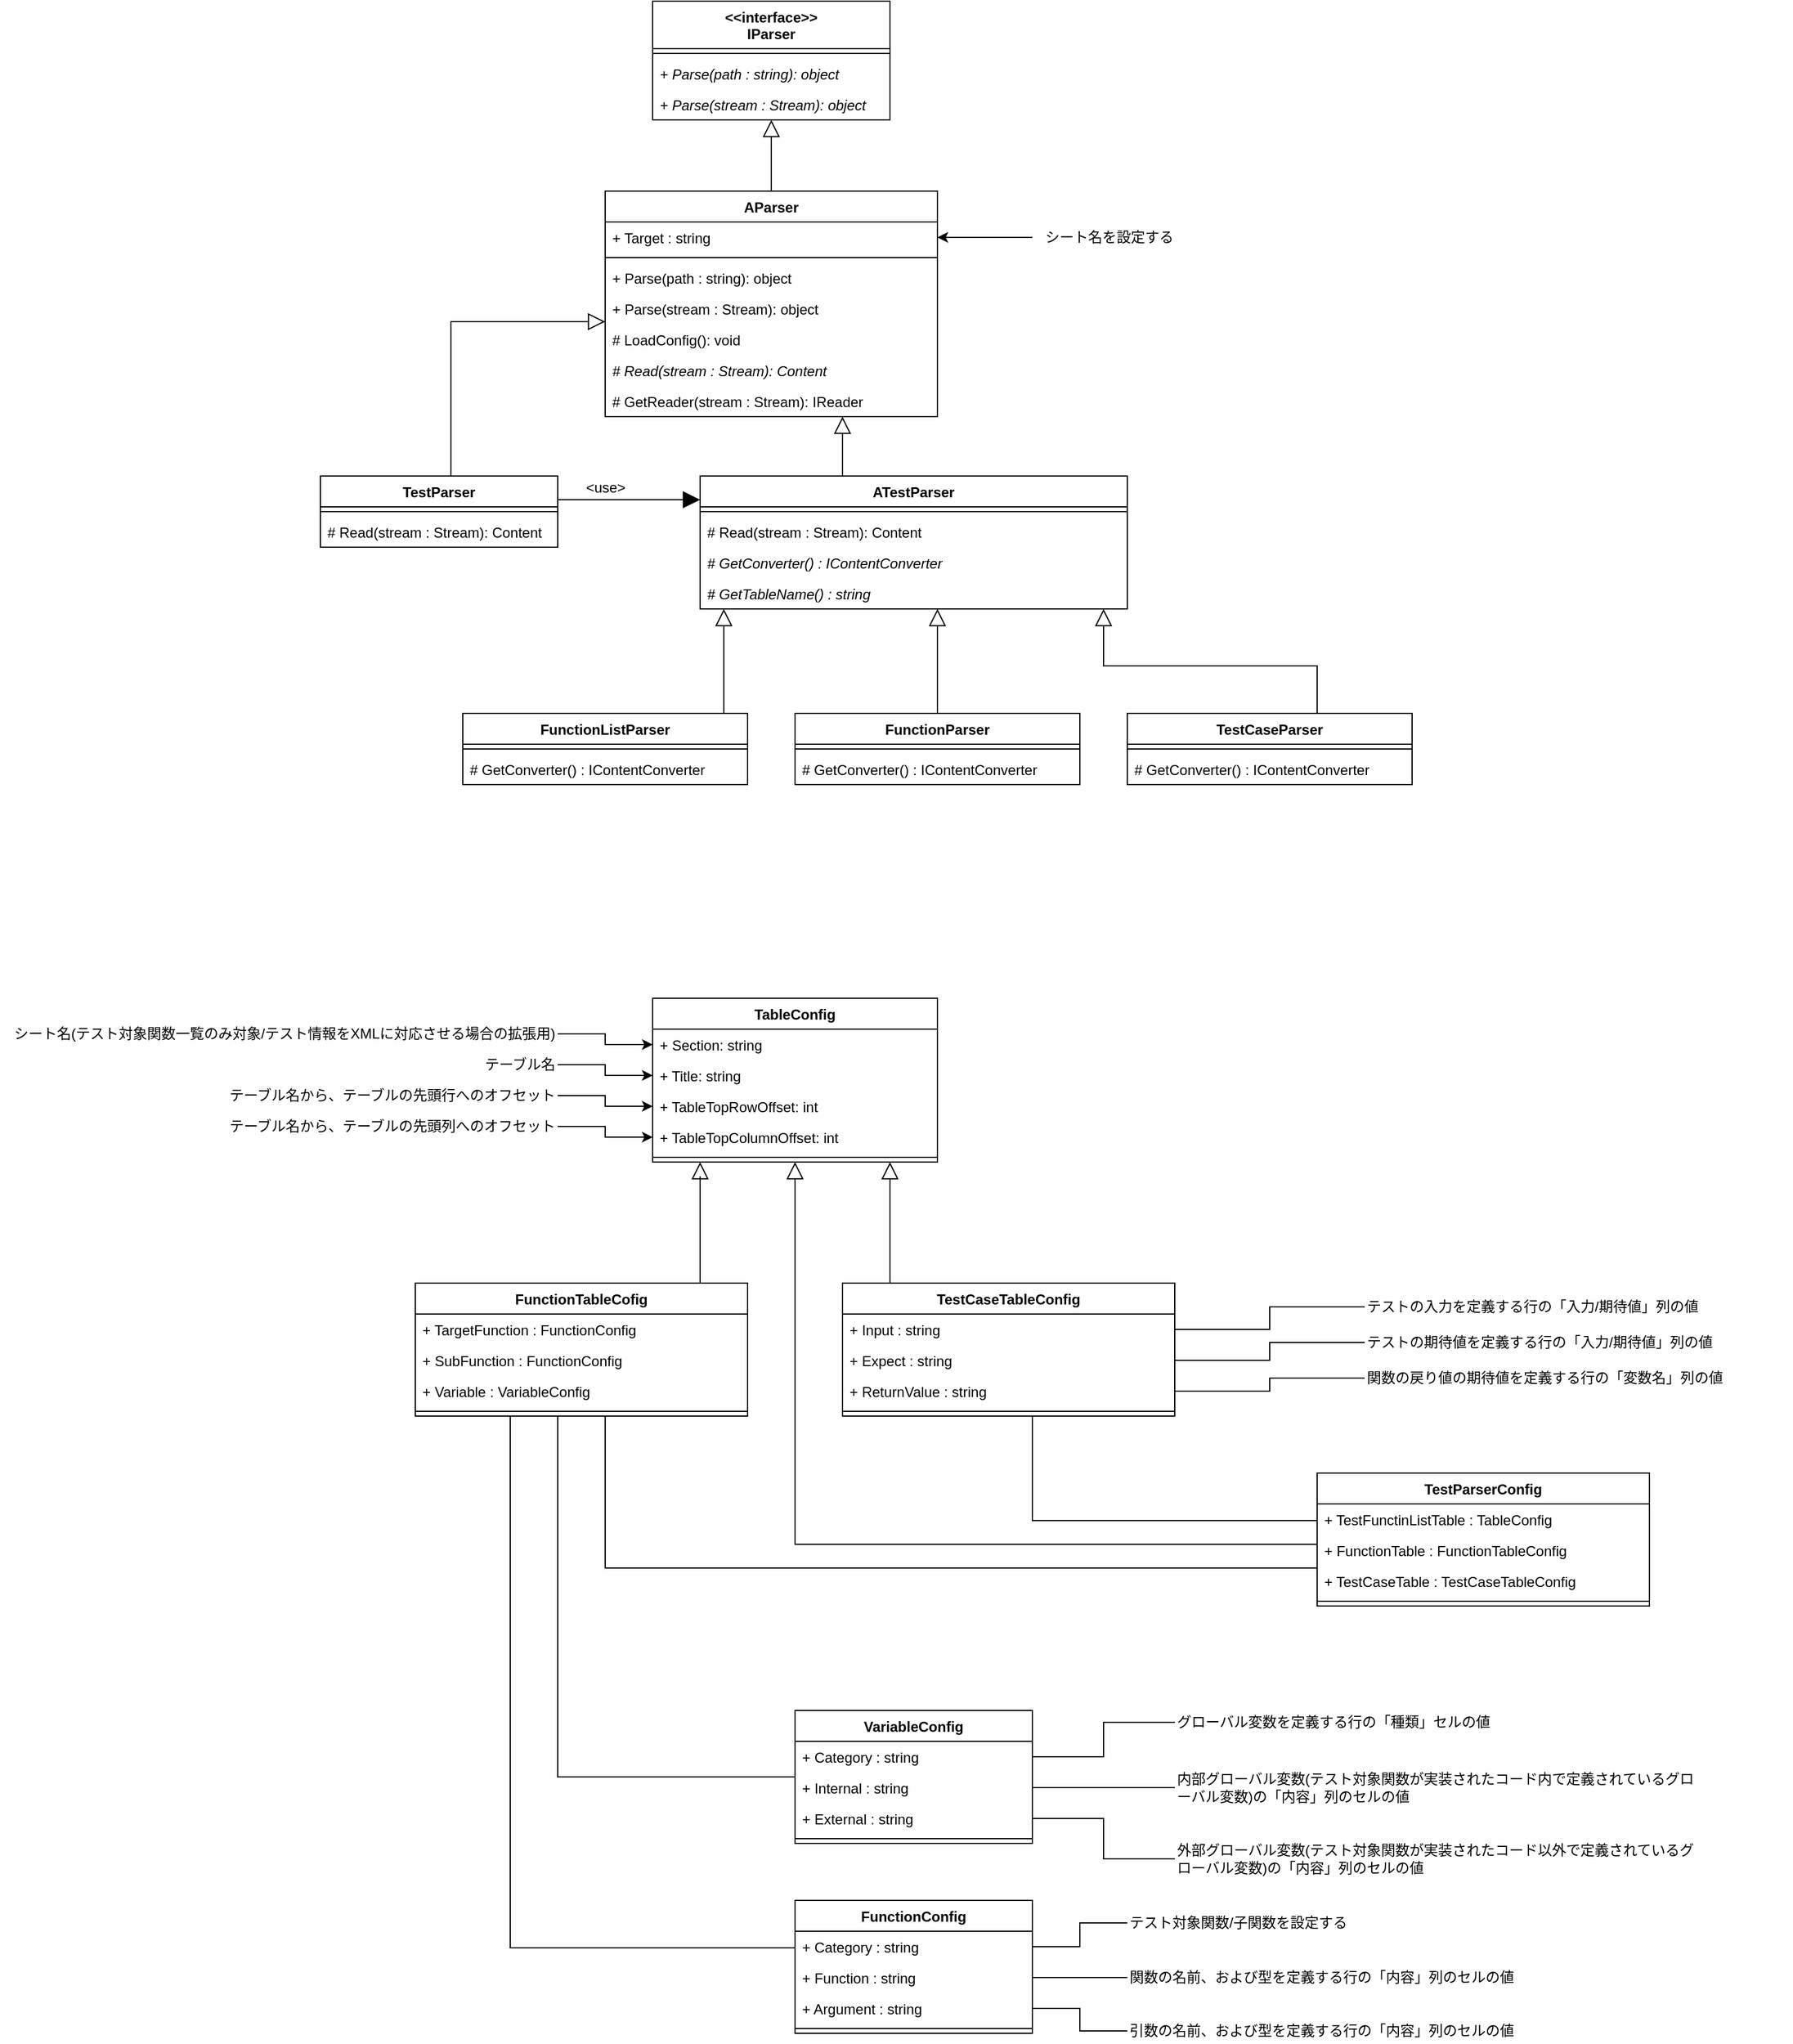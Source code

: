 <mxfile version="12.4.2" type="device" pages="1"><diagram id="spTHavCMqYScO8YYQ04V" name="クラス図"><mxGraphModel dx="1086" dy="816" grid="1" gridSize="10" guides="1" tooltips="1" connect="1" arrows="1" fold="1" page="1" pageScale="1" pageWidth="827" pageHeight="1169" math="0" shadow="0"><root><mxCell id="0"/><mxCell id="1" parent="0"/><mxCell id="JK7-6_gLoNst5rcJjEf--2" value="&lt;&lt;interface&gt;&gt;&#10;IParser" style="swimlane;fontStyle=1;align=center;verticalAlign=top;childLayout=stackLayout;horizontal=1;startSize=40;horizontalStack=0;resizeParent=1;resizeParentMax=0;resizeLast=0;collapsible=1;marginBottom=0;" parent="1" vertex="1"><mxGeometry x="600" y="40" width="200" height="100" as="geometry"/></mxCell><mxCell id="JK7-6_gLoNst5rcJjEf--4" value="" style="line;strokeWidth=1;fillColor=none;align=left;verticalAlign=middle;spacingTop=-1;spacingLeft=3;spacingRight=3;rotatable=0;labelPosition=right;points=[];portConstraint=eastwest;" parent="JK7-6_gLoNst5rcJjEf--2" vertex="1"><mxGeometry y="40" width="200" height="8" as="geometry"/></mxCell><mxCell id="JK7-6_gLoNst5rcJjEf--5" value="+ Parse(path : string): object" style="text;strokeColor=none;fillColor=none;align=left;verticalAlign=top;spacingLeft=4;spacingRight=4;overflow=hidden;rotatable=0;points=[[0,0.5],[1,0.5]];portConstraint=eastwest;fontStyle=2" parent="JK7-6_gLoNst5rcJjEf--2" vertex="1"><mxGeometry y="48" width="200" height="26" as="geometry"/></mxCell><mxCell id="JK7-6_gLoNst5rcJjEf--7" value="+ Parse(stream : Stream): object" style="text;strokeColor=none;fillColor=none;align=left;verticalAlign=top;spacingLeft=4;spacingRight=4;overflow=hidden;rotatable=0;points=[[0,0.5],[1,0.5]];portConstraint=eastwest;fontStyle=2" parent="JK7-6_gLoNst5rcJjEf--2" vertex="1"><mxGeometry y="74" width="200" height="26" as="geometry"/></mxCell><mxCell id="JK7-6_gLoNst5rcJjEf--14" style="edgeStyle=orthogonalEdgeStyle;rounded=0;orthogonalLoop=1;jettySize=auto;html=1;endArrow=block;endFill=0;endSize=12;" parent="1" source="JK7-6_gLoNst5rcJjEf--8" target="G8V6XfRNTD5osLFjZDL1-2" edge="1"><mxGeometry relative="1" as="geometry"><Array as="points"><mxPoint x="430" y="310"/></Array></mxGeometry></mxCell><mxCell id="JK7-6_gLoNst5rcJjEf--54" style="edgeStyle=orthogonalEdgeStyle;rounded=0;orthogonalLoop=1;jettySize=auto;html=1;endArrow=block;endFill=1;endSize=12;" parent="1" source="JK7-6_gLoNst5rcJjEf--8" target="JK7-6_gLoNst5rcJjEf--15" edge="1"><mxGeometry relative="1" as="geometry"><Array as="points"><mxPoint x="630" y="460"/><mxPoint x="630" y="460"/></Array></mxGeometry></mxCell><mxCell id="JK7-6_gLoNst5rcJjEf--72" value="&amp;lt;use&amp;gt;" style="text;html=1;align=center;verticalAlign=middle;resizable=0;points=[];;labelBackgroundColor=#ffffff;" parent="JK7-6_gLoNst5rcJjEf--54" vertex="1" connectable="0"><mxGeometry x="-0.267" y="-2" relative="1" as="geometry"><mxPoint x="-4" y="-12" as="offset"/></mxGeometry></mxCell><mxCell id="JK7-6_gLoNst5rcJjEf--8" value="TestParser" style="swimlane;fontStyle=1;align=center;verticalAlign=top;childLayout=stackLayout;horizontal=1;startSize=26;horizontalStack=0;resizeParent=1;resizeParentMax=0;resizeLast=0;collapsible=1;marginBottom=0;" parent="1" vertex="1"><mxGeometry x="320" y="440" width="200" height="60" as="geometry"/></mxCell><mxCell id="JK7-6_gLoNst5rcJjEf--10" value="" style="line;strokeWidth=1;fillColor=none;align=left;verticalAlign=middle;spacingTop=-1;spacingLeft=3;spacingRight=3;rotatable=0;labelPosition=right;points=[];portConstraint=eastwest;" parent="JK7-6_gLoNst5rcJjEf--8" vertex="1"><mxGeometry y="26" width="200" height="8" as="geometry"/></mxCell><mxCell id="G8V6XfRNTD5osLFjZDL1-13" value="# Read(stream : Stream): Content" style="text;strokeColor=none;fillColor=none;align=left;verticalAlign=top;spacingLeft=4;spacingRight=4;overflow=hidden;rotatable=0;points=[[0,0.5],[1,0.5]];portConstraint=eastwest;fontStyle=0" parent="JK7-6_gLoNst5rcJjEf--8" vertex="1"><mxGeometry y="34" width="200" height="26" as="geometry"/></mxCell><mxCell id="JK7-6_gLoNst5rcJjEf--35" style="edgeStyle=orthogonalEdgeStyle;rounded=0;orthogonalLoop=1;jettySize=auto;html=1;endArrow=block;endFill=0;endSize=12;" parent="1" source="JK7-6_gLoNst5rcJjEf--15" target="G8V6XfRNTD5osLFjZDL1-2" edge="1"><mxGeometry relative="1" as="geometry"><Array as="points"><mxPoint x="760" y="410"/><mxPoint x="760" y="410"/></Array></mxGeometry></mxCell><mxCell id="JK7-6_gLoNst5rcJjEf--15" value="ATestParser" style="swimlane;fontStyle=1;align=center;verticalAlign=top;childLayout=stackLayout;horizontal=1;startSize=26;horizontalStack=0;resizeParent=1;resizeParentMax=0;resizeLast=0;collapsible=1;marginBottom=0;" parent="1" vertex="1"><mxGeometry x="640" y="440" width="360" height="112" as="geometry"/></mxCell><mxCell id="JK7-6_gLoNst5rcJjEf--17" value="" style="line;strokeWidth=1;fillColor=none;align=left;verticalAlign=middle;spacingTop=-1;spacingLeft=3;spacingRight=3;rotatable=0;labelPosition=right;points=[];portConstraint=eastwest;" parent="JK7-6_gLoNst5rcJjEf--15" vertex="1"><mxGeometry y="26" width="360" height="8" as="geometry"/></mxCell><mxCell id="G8V6XfRNTD5osLFjZDL1-14" value="# Read(stream : Stream): Content" style="text;strokeColor=none;fillColor=none;align=left;verticalAlign=top;spacingLeft=4;spacingRight=4;overflow=hidden;rotatable=0;points=[[0,0.5],[1,0.5]];portConstraint=eastwest;fontStyle=0" parent="JK7-6_gLoNst5rcJjEf--15" vertex="1"><mxGeometry y="34" width="360" height="26" as="geometry"/></mxCell><mxCell id="JK7-6_gLoNst5rcJjEf--24" value="# GetConverter() : IContentConverter" style="text;strokeColor=none;fillColor=none;align=left;verticalAlign=top;spacingLeft=4;spacingRight=4;overflow=hidden;rotatable=0;points=[[0,0.5],[1,0.5]];portConstraint=eastwest;fontStyle=2" parent="JK7-6_gLoNst5rcJjEf--15" vertex="1"><mxGeometry y="60" width="360" height="26" as="geometry"/></mxCell><mxCell id="GQNE3I5-sgwku4yrXlAy-1" value="# GetTableName() : string" style="text;strokeColor=none;fillColor=none;align=left;verticalAlign=top;spacingLeft=4;spacingRight=4;overflow=hidden;rotatable=0;points=[[0,0.5],[1,0.5]];portConstraint=eastwest;fontStyle=2" parent="JK7-6_gLoNst5rcJjEf--15" vertex="1"><mxGeometry y="86" width="360" height="26" as="geometry"/></mxCell><mxCell id="JK7-6_gLoNst5rcJjEf--41" style="edgeStyle=orthogonalEdgeStyle;rounded=0;orthogonalLoop=1;jettySize=auto;html=1;endArrow=block;endFill=0;endSize=12;" parent="1" source="JK7-6_gLoNst5rcJjEf--36" target="JK7-6_gLoNst5rcJjEf--15" edge="1"><mxGeometry relative="1" as="geometry"><Array as="points"><mxPoint x="660" y="630"/><mxPoint x="660" y="630"/></Array></mxGeometry></mxCell><mxCell id="JK7-6_gLoNst5rcJjEf--36" value="FunctionListParser" style="swimlane;fontStyle=1;align=center;verticalAlign=top;childLayout=stackLayout;horizontal=1;startSize=26;horizontalStack=0;resizeParent=1;resizeParentMax=0;resizeLast=0;collapsible=1;marginBottom=0;" parent="1" vertex="1"><mxGeometry x="440" y="640" width="240" height="60" as="geometry"/></mxCell><mxCell id="JK7-6_gLoNst5rcJjEf--38" value="" style="line;strokeWidth=1;fillColor=none;align=left;verticalAlign=middle;spacingTop=-1;spacingLeft=3;spacingRight=3;rotatable=0;labelPosition=right;points=[];portConstraint=eastwest;" parent="JK7-6_gLoNst5rcJjEf--36" vertex="1"><mxGeometry y="26" width="240" height="8" as="geometry"/></mxCell><mxCell id="JK7-6_gLoNst5rcJjEf--55" value="# GetConverter() : IContentConverter" style="text;strokeColor=none;fillColor=none;align=left;verticalAlign=top;spacingLeft=4;spacingRight=4;overflow=hidden;rotatable=0;points=[[0,0.5],[1,0.5]];portConstraint=eastwest;fontStyle=0" parent="JK7-6_gLoNst5rcJjEf--36" vertex="1"><mxGeometry y="34" width="240" height="26" as="geometry"/></mxCell><mxCell id="JK7-6_gLoNst5rcJjEf--48" style="edgeStyle=orthogonalEdgeStyle;rounded=0;orthogonalLoop=1;jettySize=auto;html=1;endArrow=block;endFill=0;endSize=12;" parent="1" source="JK7-6_gLoNst5rcJjEf--44" target="JK7-6_gLoNst5rcJjEf--15" edge="1"><mxGeometry relative="1" as="geometry"><Array as="points"><mxPoint x="840" y="700"/><mxPoint x="840" y="700"/></Array></mxGeometry></mxCell><mxCell id="JK7-6_gLoNst5rcJjEf--44" value="FunctionParser" style="swimlane;fontStyle=1;align=center;verticalAlign=top;childLayout=stackLayout;horizontal=1;startSize=26;horizontalStack=0;resizeParent=1;resizeParentMax=0;resizeLast=0;collapsible=1;marginBottom=0;" parent="1" vertex="1"><mxGeometry x="720" y="640" width="240" height="60" as="geometry"/></mxCell><mxCell id="JK7-6_gLoNst5rcJjEf--46" value="" style="line;strokeWidth=1;fillColor=none;align=left;verticalAlign=middle;spacingTop=-1;spacingLeft=3;spacingRight=3;rotatable=0;labelPosition=right;points=[];portConstraint=eastwest;" parent="JK7-6_gLoNst5rcJjEf--44" vertex="1"><mxGeometry y="26" width="240" height="8" as="geometry"/></mxCell><mxCell id="JK7-6_gLoNst5rcJjEf--56" value="# GetConverter() : IContentConverter" style="text;strokeColor=none;fillColor=none;align=left;verticalAlign=top;spacingLeft=4;spacingRight=4;overflow=hidden;rotatable=0;points=[[0,0.5],[1,0.5]];portConstraint=eastwest;fontStyle=0" parent="JK7-6_gLoNst5rcJjEf--44" vertex="1"><mxGeometry y="34" width="240" height="26" as="geometry"/></mxCell><mxCell id="JK7-6_gLoNst5rcJjEf--53" style="edgeStyle=orthogonalEdgeStyle;rounded=0;orthogonalLoop=1;jettySize=auto;html=1;endArrow=block;endFill=0;endSize=12;" parent="1" source="JK7-6_gLoNst5rcJjEf--49" target="JK7-6_gLoNst5rcJjEf--15" edge="1"><mxGeometry relative="1" as="geometry"><Array as="points"><mxPoint x="1160" y="600"/><mxPoint x="980" y="600"/></Array></mxGeometry></mxCell><mxCell id="JK7-6_gLoNst5rcJjEf--49" value="TestCaseParser" style="swimlane;fontStyle=1;align=center;verticalAlign=top;childLayout=stackLayout;horizontal=1;startSize=26;horizontalStack=0;resizeParent=1;resizeParentMax=0;resizeLast=0;collapsible=1;marginBottom=0;" parent="1" vertex="1"><mxGeometry x="1000" y="640" width="240" height="60" as="geometry"/></mxCell><mxCell id="JK7-6_gLoNst5rcJjEf--51" value="" style="line;strokeWidth=1;fillColor=none;align=left;verticalAlign=middle;spacingTop=-1;spacingLeft=3;spacingRight=3;rotatable=0;labelPosition=right;points=[];portConstraint=eastwest;" parent="JK7-6_gLoNst5rcJjEf--49" vertex="1"><mxGeometry y="26" width="240" height="8" as="geometry"/></mxCell><mxCell id="JK7-6_gLoNst5rcJjEf--57" value="# GetConverter() : IContentConverter" style="text;strokeColor=none;fillColor=none;align=left;verticalAlign=top;spacingLeft=4;spacingRight=4;overflow=hidden;rotatable=0;points=[[0,0.5],[1,0.5]];portConstraint=eastwest;fontStyle=0" parent="JK7-6_gLoNst5rcJjEf--49" vertex="1"><mxGeometry y="34" width="240" height="26" as="geometry"/></mxCell><mxCell id="JK7-6_gLoNst5rcJjEf--74" style="edgeStyle=orthogonalEdgeStyle;rounded=0;orthogonalLoop=1;jettySize=auto;html=1;endArrow=none;endFill=0;endSize=12;" parent="1" source="JK7-6_gLoNst5rcJjEf--59" target="PI6QMXlddFn2ghbUvLN_-33" edge="1"><mxGeometry relative="1" as="geometry"><Array as="points"><mxPoint x="560" y="1360"/></Array></mxGeometry></mxCell><mxCell id="PI6QMXlddFn2ghbUvLN_-66" style="edgeStyle=orthogonalEdgeStyle;rounded=0;orthogonalLoop=1;jettySize=auto;html=1;endArrow=none;endFill=0;endSize=12;" parent="1" source="JK7-6_gLoNst5rcJjEf--59" target="PI6QMXlddFn2ghbUvLN_-41" edge="1"><mxGeometry relative="1" as="geometry"><Array as="points"><mxPoint x="920" y="1320"/></Array></mxGeometry></mxCell><mxCell id="JK7-6_gLoNst5rcJjEf--59" value="TestParserConfig" style="swimlane;fontStyle=1;align=center;verticalAlign=top;childLayout=stackLayout;horizontal=1;startSize=26;horizontalStack=0;resizeParent=1;resizeParentMax=0;resizeLast=0;collapsible=1;marginBottom=0;" parent="1" vertex="1"><mxGeometry x="1160" y="1280" width="280" height="112" as="geometry"/></mxCell><mxCell id="JK7-6_gLoNst5rcJjEf--60" value="+ TestFunctinListTable : TableConfig" style="text;strokeColor=none;fillColor=none;align=left;verticalAlign=top;spacingLeft=4;spacingRight=4;overflow=hidden;rotatable=0;points=[[0,0.5],[1,0.5]];portConstraint=eastwest;" parent="JK7-6_gLoNst5rcJjEf--59" vertex="1"><mxGeometry y="26" width="280" height="26" as="geometry"/></mxCell><mxCell id="JK7-6_gLoNst5rcJjEf--69" value="+ FunctionTable : FunctionTableConfig" style="text;strokeColor=none;fillColor=none;align=left;verticalAlign=top;spacingLeft=4;spacingRight=4;overflow=hidden;rotatable=0;points=[[0,0.5],[1,0.5]];portConstraint=eastwest;" parent="JK7-6_gLoNst5rcJjEf--59" vertex="1"><mxGeometry y="52" width="280" height="26" as="geometry"/></mxCell><mxCell id="JK7-6_gLoNst5rcJjEf--70" value="+ TestCaseTable : TestCaseTableConfig" style="text;strokeColor=none;fillColor=none;align=left;verticalAlign=top;spacingLeft=4;spacingRight=4;overflow=hidden;rotatable=0;points=[[0,0.5],[1,0.5]];portConstraint=eastwest;" parent="JK7-6_gLoNst5rcJjEf--59" vertex="1"><mxGeometry y="78" width="280" height="26" as="geometry"/></mxCell><mxCell id="JK7-6_gLoNst5rcJjEf--61" value="" style="line;strokeWidth=1;fillColor=none;align=left;verticalAlign=middle;spacingTop=-1;spacingLeft=3;spacingRight=3;rotatable=0;labelPosition=right;points=[];portConstraint=eastwest;" parent="JK7-6_gLoNst5rcJjEf--59" vertex="1"><mxGeometry y="104" width="280" height="8" as="geometry"/></mxCell><mxCell id="JK7-6_gLoNst5rcJjEf--63" value="TableConfig" style="swimlane;fontStyle=1;align=center;verticalAlign=top;childLayout=stackLayout;horizontal=1;startSize=26;horizontalStack=0;resizeParent=1;resizeParentMax=0;resizeLast=0;collapsible=1;marginBottom=0;" parent="1" vertex="1"><mxGeometry x="600" y="880" width="240" height="138" as="geometry"/></mxCell><mxCell id="JK7-6_gLoNst5rcJjEf--64" value="+ Section: string" style="text;strokeColor=none;fillColor=none;align=left;verticalAlign=top;spacingLeft=4;spacingRight=4;overflow=hidden;rotatable=0;points=[[0,0.5],[1,0.5]];portConstraint=eastwest;" parent="JK7-6_gLoNst5rcJjEf--63" vertex="1"><mxGeometry y="26" width="240" height="26" as="geometry"/></mxCell><mxCell id="JK7-6_gLoNst5rcJjEf--68" value="+ Title: string" style="text;strokeColor=none;fillColor=none;align=left;verticalAlign=top;spacingLeft=4;spacingRight=4;overflow=hidden;rotatable=0;points=[[0,0.5],[1,0.5]];portConstraint=eastwest;" parent="JK7-6_gLoNst5rcJjEf--63" vertex="1"><mxGeometry y="52" width="240" height="26" as="geometry"/></mxCell><mxCell id="JK7-6_gLoNst5rcJjEf--66" value="+ TableTopRowOffset: int" style="text;strokeColor=none;fillColor=none;align=left;verticalAlign=top;spacingLeft=4;spacingRight=4;overflow=hidden;rotatable=0;points=[[0,0.5],[1,0.5]];portConstraint=eastwest;" parent="JK7-6_gLoNst5rcJjEf--63" vertex="1"><mxGeometry y="78" width="240" height="26" as="geometry"/></mxCell><mxCell id="JK7-6_gLoNst5rcJjEf--67" value="+ TableTopColumnOffset: int" style="text;strokeColor=none;fillColor=none;align=left;verticalAlign=top;spacingLeft=4;spacingRight=4;overflow=hidden;rotatable=0;points=[[0,0.5],[1,0.5]];portConstraint=eastwest;" parent="JK7-6_gLoNst5rcJjEf--63" vertex="1"><mxGeometry y="104" width="240" height="26" as="geometry"/></mxCell><mxCell id="JK7-6_gLoNst5rcJjEf--65" value="" style="line;strokeWidth=1;fillColor=none;align=left;verticalAlign=middle;spacingTop=-1;spacingLeft=3;spacingRight=3;rotatable=0;labelPosition=right;points=[];portConstraint=eastwest;" parent="JK7-6_gLoNst5rcJjEf--63" vertex="1"><mxGeometry y="130" width="240" height="8" as="geometry"/></mxCell><mxCell id="G8V6XfRNTD5osLFjZDL1-12" style="edgeStyle=orthogonalEdgeStyle;rounded=0;orthogonalLoop=1;jettySize=auto;html=1;endSize=12;endArrow=block;endFill=0;" parent="1" source="G8V6XfRNTD5osLFjZDL1-2" target="JK7-6_gLoNst5rcJjEf--2" edge="1"><mxGeometry relative="1" as="geometry"><Array as="points"><mxPoint x="700" y="220"/><mxPoint x="700" y="220"/></Array></mxGeometry></mxCell><mxCell id="G8V6XfRNTD5osLFjZDL1-2" value="AParser" style="swimlane;fontStyle=1;align=center;verticalAlign=top;childLayout=stackLayout;horizontal=1;startSize=26;horizontalStack=0;resizeParent=1;resizeParentMax=0;resizeLast=0;collapsible=1;marginBottom=0;" parent="1" vertex="1"><mxGeometry x="560" y="200" width="280" height="190" as="geometry"/></mxCell><mxCell id="G8V6XfRNTD5osLFjZDL1-1" value="+ Target : string" style="text;strokeColor=none;fillColor=none;align=left;verticalAlign=top;spacingLeft=4;spacingRight=4;overflow=hidden;rotatable=0;points=[[0,0.5],[1,0.5]];portConstraint=eastwest;fontStyle=0" parent="G8V6XfRNTD5osLFjZDL1-2" vertex="1"><mxGeometry y="26" width="280" height="26" as="geometry"/></mxCell><mxCell id="G8V6XfRNTD5osLFjZDL1-4" value="" style="line;strokeWidth=1;fillColor=none;align=left;verticalAlign=middle;spacingTop=-1;spacingLeft=3;spacingRight=3;rotatable=0;labelPosition=right;points=[];portConstraint=eastwest;" parent="G8V6XfRNTD5osLFjZDL1-2" vertex="1"><mxGeometry y="52" width="280" height="8" as="geometry"/></mxCell><mxCell id="G8V6XfRNTD5osLFjZDL1-5" value="+ Parse(path : string): object" style="text;strokeColor=none;fillColor=none;align=left;verticalAlign=top;spacingLeft=4;spacingRight=4;overflow=hidden;rotatable=0;points=[[0,0.5],[1,0.5]];portConstraint=eastwest;fontStyle=0" parent="G8V6XfRNTD5osLFjZDL1-2" vertex="1"><mxGeometry y="60" width="280" height="26" as="geometry"/></mxCell><mxCell id="G8V6XfRNTD5osLFjZDL1-6" value="+ Parse(stream : Stream): object" style="text;strokeColor=none;fillColor=none;align=left;verticalAlign=top;spacingLeft=4;spacingRight=4;overflow=hidden;rotatable=0;points=[[0,0.5],[1,0.5]];portConstraint=eastwest;fontStyle=0" parent="G8V6XfRNTD5osLFjZDL1-2" vertex="1"><mxGeometry y="86" width="280" height="26" as="geometry"/></mxCell><mxCell id="GQNE3I5-sgwku4yrXlAy-4" value="# LoadConfig(): void" style="text;strokeColor=none;fillColor=none;align=left;verticalAlign=top;spacingLeft=4;spacingRight=4;overflow=hidden;rotatable=0;points=[[0,0.5],[1,0.5]];portConstraint=eastwest;fontStyle=0" parent="G8V6XfRNTD5osLFjZDL1-2" vertex="1"><mxGeometry y="112" width="280" height="26" as="geometry"/></mxCell><mxCell id="G8V6XfRNTD5osLFjZDL1-8" value="# Read(stream : Stream): Content" style="text;strokeColor=none;fillColor=none;align=left;verticalAlign=top;spacingLeft=4;spacingRight=4;overflow=hidden;rotatable=0;points=[[0,0.5],[1,0.5]];portConstraint=eastwest;fontStyle=2" parent="G8V6XfRNTD5osLFjZDL1-2" vertex="1"><mxGeometry y="138" width="280" height="26" as="geometry"/></mxCell><mxCell id="PI6QMXlddFn2ghbUvLN_-1" value="# GetReader(stream : Stream): IReader" style="text;strokeColor=none;fillColor=none;align=left;verticalAlign=top;spacingLeft=4;spacingRight=4;overflow=hidden;rotatable=0;points=[[0,0.5],[1,0.5]];portConstraint=eastwest;fontStyle=0" parent="G8V6XfRNTD5osLFjZDL1-2" vertex="1"><mxGeometry y="164" width="280" height="26" as="geometry"/></mxCell><mxCell id="PI6QMXlddFn2ghbUvLN_-4" style="edgeStyle=orthogonalEdgeStyle;rounded=0;orthogonalLoop=1;jettySize=auto;html=1;" parent="1" source="PI6QMXlddFn2ghbUvLN_-3" target="JK7-6_gLoNst5rcJjEf--68" edge="1"><mxGeometry relative="1" as="geometry"/></mxCell><mxCell id="PI6QMXlddFn2ghbUvLN_-3" value="テーブル名" style="text;html=1;strokeColor=none;fillColor=none;align=right;verticalAlign=middle;whiteSpace=wrap;rounded=0;" parent="1" vertex="1"><mxGeometry x="427" y="926" width="93" height="20" as="geometry"/></mxCell><mxCell id="PI6QMXlddFn2ghbUvLN_-6" style="edgeStyle=orthogonalEdgeStyle;rounded=0;orthogonalLoop=1;jettySize=auto;html=1;" parent="1" source="PI6QMXlddFn2ghbUvLN_-5" target="JK7-6_gLoNst5rcJjEf--64" edge="1"><mxGeometry relative="1" as="geometry"><Array as="points"/></mxGeometry></mxCell><mxCell id="PI6QMXlddFn2ghbUvLN_-5" value="シート名(テスト対象関数一覧のみ対象/テスト情報をXMLに対応させる場合の拡張用)" style="text;html=1;strokeColor=none;fillColor=none;align=right;verticalAlign=middle;whiteSpace=wrap;rounded=0;" parent="1" vertex="1"><mxGeometry x="50" y="900" width="470" height="20" as="geometry"/></mxCell><mxCell id="PI6QMXlddFn2ghbUvLN_-8" style="edgeStyle=orthogonalEdgeStyle;rounded=0;orthogonalLoop=1;jettySize=auto;html=1;" parent="1" source="PI6QMXlddFn2ghbUvLN_-7" target="JK7-6_gLoNst5rcJjEf--66" edge="1"><mxGeometry relative="1" as="geometry"/></mxCell><mxCell id="PI6QMXlddFn2ghbUvLN_-7" value="テーブル名から、テーブルの先頭行へのオフセット" style="text;html=1;strokeColor=none;fillColor=none;align=right;verticalAlign=middle;whiteSpace=wrap;rounded=0;" parent="1" vertex="1"><mxGeometry x="187" y="952" width="333" height="20" as="geometry"/></mxCell><mxCell id="PI6QMXlddFn2ghbUvLN_-10" style="edgeStyle=orthogonalEdgeStyle;rounded=0;orthogonalLoop=1;jettySize=auto;html=1;" parent="1" source="PI6QMXlddFn2ghbUvLN_-9" target="JK7-6_gLoNst5rcJjEf--67" edge="1"><mxGeometry relative="1" as="geometry"/></mxCell><mxCell id="PI6QMXlddFn2ghbUvLN_-9" value="テーブル名から、テーブルの先頭列へのオフセット" style="text;html=1;strokeColor=none;fillColor=none;align=right;verticalAlign=middle;whiteSpace=wrap;rounded=0;" parent="1" vertex="1"><mxGeometry x="187" y="978" width="333" height="20" as="geometry"/></mxCell><mxCell id="PI6QMXlddFn2ghbUvLN_-18" value="FunctionConfig" style="swimlane;fontStyle=1;align=center;verticalAlign=top;childLayout=stackLayout;horizontal=1;startSize=26;horizontalStack=0;resizeParent=1;resizeParentMax=0;resizeLast=0;collapsible=1;marginBottom=0;" parent="1" vertex="1"><mxGeometry x="720" y="1640" width="200" height="112" as="geometry"/></mxCell><mxCell id="PI6QMXlddFn2ghbUvLN_-19" value="+ Category : string" style="text;strokeColor=none;fillColor=none;align=left;verticalAlign=top;spacingLeft=4;spacingRight=4;overflow=hidden;rotatable=0;points=[[0,0.5],[1,0.5]];portConstraint=eastwest;" parent="PI6QMXlddFn2ghbUvLN_-18" vertex="1"><mxGeometry y="26" width="200" height="26" as="geometry"/></mxCell><mxCell id="PI6QMXlddFn2ghbUvLN_-20" value="+ Function : string" style="text;strokeColor=none;fillColor=none;align=left;verticalAlign=top;spacingLeft=4;spacingRight=4;overflow=hidden;rotatable=0;points=[[0,0.5],[1,0.5]];portConstraint=eastwest;" parent="PI6QMXlddFn2ghbUvLN_-18" vertex="1"><mxGeometry y="52" width="200" height="26" as="geometry"/></mxCell><mxCell id="PI6QMXlddFn2ghbUvLN_-21" value="+ Argument : string" style="text;strokeColor=none;fillColor=none;align=left;verticalAlign=top;spacingLeft=4;spacingRight=4;overflow=hidden;rotatable=0;points=[[0,0.5],[1,0.5]];portConstraint=eastwest;" parent="PI6QMXlddFn2ghbUvLN_-18" vertex="1"><mxGeometry y="78" width="200" height="26" as="geometry"/></mxCell><mxCell id="PI6QMXlddFn2ghbUvLN_-22" value="" style="line;strokeWidth=1;fillColor=none;align=left;verticalAlign=middle;spacingTop=-1;spacingLeft=3;spacingRight=3;rotatable=0;labelPosition=right;points=[];portConstraint=eastwest;" parent="PI6QMXlddFn2ghbUvLN_-18" vertex="1"><mxGeometry y="104" width="200" height="8" as="geometry"/></mxCell><mxCell id="PI6QMXlddFn2ghbUvLN_-28" value="VariableConfig" style="swimlane;fontStyle=1;align=center;verticalAlign=top;childLayout=stackLayout;horizontal=1;startSize=26;horizontalStack=0;resizeParent=1;resizeParentMax=0;resizeLast=0;collapsible=1;marginBottom=0;" parent="1" vertex="1"><mxGeometry x="720" y="1480" width="200" height="112" as="geometry"/></mxCell><mxCell id="PI6QMXlddFn2ghbUvLN_-29" value="+ Category : string" style="text;strokeColor=none;fillColor=none;align=left;verticalAlign=top;spacingLeft=4;spacingRight=4;overflow=hidden;rotatable=0;points=[[0,0.5],[1,0.5]];portConstraint=eastwest;" parent="PI6QMXlddFn2ghbUvLN_-28" vertex="1"><mxGeometry y="26" width="200" height="26" as="geometry"/></mxCell><mxCell id="PI6QMXlddFn2ghbUvLN_-30" value="+ Internal : string" style="text;strokeColor=none;fillColor=none;align=left;verticalAlign=top;spacingLeft=4;spacingRight=4;overflow=hidden;rotatable=0;points=[[0,0.5],[1,0.5]];portConstraint=eastwest;" parent="PI6QMXlddFn2ghbUvLN_-28" vertex="1"><mxGeometry y="52" width="200" height="26" as="geometry"/></mxCell><mxCell id="PI6QMXlddFn2ghbUvLN_-31" value="+ External : string" style="text;strokeColor=none;fillColor=none;align=left;verticalAlign=top;spacingLeft=4;spacingRight=4;overflow=hidden;rotatable=0;points=[[0,0.5],[1,0.5]];portConstraint=eastwest;" parent="PI6QMXlddFn2ghbUvLN_-28" vertex="1"><mxGeometry y="78" width="200" height="26" as="geometry"/></mxCell><mxCell id="PI6QMXlddFn2ghbUvLN_-32" value="" style="line;strokeWidth=1;fillColor=none;align=left;verticalAlign=middle;spacingTop=-1;spacingLeft=3;spacingRight=3;rotatable=0;labelPosition=right;points=[];portConstraint=eastwest;" parent="PI6QMXlddFn2ghbUvLN_-28" vertex="1"><mxGeometry y="104" width="200" height="8" as="geometry"/></mxCell><mxCell id="PI6QMXlddFn2ghbUvLN_-38" style="edgeStyle=orthogonalEdgeStyle;rounded=0;orthogonalLoop=1;jettySize=auto;html=1;endArrow=block;endFill=0;endSize=12;" parent="1" source="PI6QMXlddFn2ghbUvLN_-33" target="JK7-6_gLoNst5rcJjEf--63" edge="1"><mxGeometry relative="1" as="geometry"><Array as="points"><mxPoint x="640" y="1030"/><mxPoint x="640" y="1030"/></Array></mxGeometry></mxCell><mxCell id="PI6QMXlddFn2ghbUvLN_-39" style="edgeStyle=orthogonalEdgeStyle;rounded=0;orthogonalLoop=1;jettySize=auto;html=1;endArrow=none;endFill=0;endSize=12;" parent="1" source="PI6QMXlddFn2ghbUvLN_-33" target="PI6QMXlddFn2ghbUvLN_-28" edge="1"><mxGeometry relative="1" as="geometry"><Array as="points"><mxPoint x="520" y="1536"/></Array></mxGeometry></mxCell><mxCell id="PI6QMXlddFn2ghbUvLN_-40" style="edgeStyle=orthogonalEdgeStyle;rounded=0;orthogonalLoop=1;jettySize=auto;html=1;endArrow=none;endFill=0;endSize=12;" parent="1" source="PI6QMXlddFn2ghbUvLN_-33" target="PI6QMXlddFn2ghbUvLN_-18" edge="1"><mxGeometry relative="1" as="geometry"><Array as="points"><mxPoint x="480" y="1680"/></Array></mxGeometry></mxCell><mxCell id="PI6QMXlddFn2ghbUvLN_-33" value="FunctionTableCofig" style="swimlane;fontStyle=1;align=center;verticalAlign=top;childLayout=stackLayout;horizontal=1;startSize=26;horizontalStack=0;resizeParent=1;resizeParentMax=0;resizeLast=0;collapsible=1;marginBottom=0;" parent="1" vertex="1"><mxGeometry x="400" y="1120" width="280" height="112" as="geometry"/></mxCell><mxCell id="PI6QMXlddFn2ghbUvLN_-34" value="+ TargetFunction : FunctionConfig" style="text;strokeColor=none;fillColor=none;align=left;verticalAlign=top;spacingLeft=4;spacingRight=4;overflow=hidden;rotatable=0;points=[[0,0.5],[1,0.5]];portConstraint=eastwest;" parent="PI6QMXlddFn2ghbUvLN_-33" vertex="1"><mxGeometry y="26" width="280" height="26" as="geometry"/></mxCell><mxCell id="PI6QMXlddFn2ghbUvLN_-35" value="+ SubFunction : FunctionConfig" style="text;strokeColor=none;fillColor=none;align=left;verticalAlign=top;spacingLeft=4;spacingRight=4;overflow=hidden;rotatable=0;points=[[0,0.5],[1,0.5]];portConstraint=eastwest;" parent="PI6QMXlddFn2ghbUvLN_-33" vertex="1"><mxGeometry y="52" width="280" height="26" as="geometry"/></mxCell><mxCell id="PI6QMXlddFn2ghbUvLN_-36" value="+ Variable : VariableConfig" style="text;strokeColor=none;fillColor=none;align=left;verticalAlign=top;spacingLeft=4;spacingRight=4;overflow=hidden;rotatable=0;points=[[0,0.5],[1,0.5]];portConstraint=eastwest;" parent="PI6QMXlddFn2ghbUvLN_-33" vertex="1"><mxGeometry y="78" width="280" height="26" as="geometry"/></mxCell><mxCell id="PI6QMXlddFn2ghbUvLN_-37" value="" style="line;strokeWidth=1;fillColor=none;align=left;verticalAlign=middle;spacingTop=-1;spacingLeft=3;spacingRight=3;rotatable=0;labelPosition=right;points=[];portConstraint=eastwest;" parent="PI6QMXlddFn2ghbUvLN_-33" vertex="1"><mxGeometry y="104" width="280" height="8" as="geometry"/></mxCell><mxCell id="AJLCiLHEY6lf_zDKLjIT-2" style="edgeStyle=orthogonalEdgeStyle;rounded=0;orthogonalLoop=1;jettySize=auto;html=1;endArrow=block;endFill=0;endSize=12;" parent="1" source="PI6QMXlddFn2ghbUvLN_-41" target="JK7-6_gLoNst5rcJjEf--63" edge="1"><mxGeometry relative="1" as="geometry"><Array as="points"><mxPoint x="800" y="1060"/><mxPoint x="800" y="1060"/></Array></mxGeometry></mxCell><mxCell id="PI6QMXlddFn2ghbUvLN_-41" value="TestCaseTableConfig" style="swimlane;fontStyle=1;align=center;verticalAlign=top;childLayout=stackLayout;horizontal=1;startSize=26;horizontalStack=0;resizeParent=1;resizeParentMax=0;resizeLast=0;collapsible=1;marginBottom=0;" parent="1" vertex="1"><mxGeometry x="760" y="1120" width="280" height="112" as="geometry"/></mxCell><mxCell id="PI6QMXlddFn2ghbUvLN_-42" value="+ Input : string" style="text;strokeColor=none;fillColor=none;align=left;verticalAlign=top;spacingLeft=4;spacingRight=4;overflow=hidden;rotatable=0;points=[[0,0.5],[1,0.5]];portConstraint=eastwest;" parent="PI6QMXlddFn2ghbUvLN_-41" vertex="1"><mxGeometry y="26" width="280" height="26" as="geometry"/></mxCell><mxCell id="PI6QMXlddFn2ghbUvLN_-43" value="+ Expect : string" style="text;strokeColor=none;fillColor=none;align=left;verticalAlign=top;spacingLeft=4;spacingRight=4;overflow=hidden;rotatable=0;points=[[0,0.5],[1,0.5]];portConstraint=eastwest;" parent="PI6QMXlddFn2ghbUvLN_-41" vertex="1"><mxGeometry y="52" width="280" height="26" as="geometry"/></mxCell><mxCell id="PI6QMXlddFn2ghbUvLN_-44" value="+ ReturnValue : string" style="text;strokeColor=none;fillColor=none;align=left;verticalAlign=top;spacingLeft=4;spacingRight=4;overflow=hidden;rotatable=0;points=[[0,0.5],[1,0.5]];portConstraint=eastwest;" parent="PI6QMXlddFn2ghbUvLN_-41" vertex="1"><mxGeometry y="78" width="280" height="26" as="geometry"/></mxCell><mxCell id="PI6QMXlddFn2ghbUvLN_-45" value="" style="line;strokeWidth=1;fillColor=none;align=left;verticalAlign=middle;spacingTop=-1;spacingLeft=3;spacingRight=3;rotatable=0;labelPosition=right;points=[];portConstraint=eastwest;" parent="PI6QMXlddFn2ghbUvLN_-41" vertex="1"><mxGeometry y="104" width="280" height="8" as="geometry"/></mxCell><mxCell id="PI6QMXlddFn2ghbUvLN_-47" style="edgeStyle=orthogonalEdgeStyle;rounded=0;orthogonalLoop=1;jettySize=auto;html=1;endArrow=none;endFill=0;endSize=12;" parent="1" source="PI6QMXlddFn2ghbUvLN_-46" target="PI6QMXlddFn2ghbUvLN_-19" edge="1"><mxGeometry relative="1" as="geometry"/></mxCell><mxCell id="PI6QMXlddFn2ghbUvLN_-46" value="テスト対象関数/子関数を設定する" style="text;html=1;strokeColor=none;fillColor=none;align=left;verticalAlign=middle;whiteSpace=wrap;rounded=0;" parent="1" vertex="1"><mxGeometry x="1000" y="1649" width="250" height="20" as="geometry"/></mxCell><mxCell id="PI6QMXlddFn2ghbUvLN_-49" style="edgeStyle=orthogonalEdgeStyle;rounded=0;orthogonalLoop=1;jettySize=auto;html=1;endArrow=none;endFill=0;endSize=12;" parent="1" source="PI6QMXlddFn2ghbUvLN_-48" target="PI6QMXlddFn2ghbUvLN_-20" edge="1"><mxGeometry relative="1" as="geometry"/></mxCell><mxCell id="PI6QMXlddFn2ghbUvLN_-48" value="関数の名前、および型を定義する行の「内容」列のセルの値" style="text;html=1;strokeColor=none;fillColor=none;align=left;verticalAlign=middle;whiteSpace=wrap;rounded=0;" parent="1" vertex="1"><mxGeometry x="1000" y="1695" width="360" height="20" as="geometry"/></mxCell><mxCell id="PI6QMXlddFn2ghbUvLN_-53" style="edgeStyle=orthogonalEdgeStyle;rounded=0;orthogonalLoop=1;jettySize=auto;html=1;endArrow=none;endFill=0;endSize=12;" parent="1" source="PI6QMXlddFn2ghbUvLN_-52" target="PI6QMXlddFn2ghbUvLN_-21" edge="1"><mxGeometry relative="1" as="geometry"/></mxCell><mxCell id="PI6QMXlddFn2ghbUvLN_-52" value="引数の名前、および型を定義する行の「内容」列のセルの値" style="text;html=1;strokeColor=none;fillColor=none;align=left;verticalAlign=middle;whiteSpace=wrap;rounded=0;" parent="1" vertex="1"><mxGeometry x="1000" y="1740" width="360" height="20" as="geometry"/></mxCell><mxCell id="PI6QMXlddFn2ghbUvLN_-55" style="edgeStyle=orthogonalEdgeStyle;rounded=0;orthogonalLoop=1;jettySize=auto;html=1;endArrow=none;endFill=0;endSize=12;" parent="1" source="PI6QMXlddFn2ghbUvLN_-54" target="PI6QMXlddFn2ghbUvLN_-29" edge="1"><mxGeometry relative="1" as="geometry"><Array as="points"><mxPoint x="980" y="1490"/><mxPoint x="980" y="1519"/></Array></mxGeometry></mxCell><mxCell id="PI6QMXlddFn2ghbUvLN_-54" value="グローバル変数を定義する行の「種類」セルの値" style="text;html=1;strokeColor=none;fillColor=none;align=left;verticalAlign=middle;whiteSpace=wrap;rounded=0;" parent="1" vertex="1"><mxGeometry x="1040" y="1480" width="290" height="20" as="geometry"/></mxCell><mxCell id="PI6QMXlddFn2ghbUvLN_-57" style="edgeStyle=orthogonalEdgeStyle;rounded=0;orthogonalLoop=1;jettySize=auto;html=1;endArrow=none;endFill=0;endSize=12;" parent="1" source="PI6QMXlddFn2ghbUvLN_-56" target="PI6QMXlddFn2ghbUvLN_-30" edge="1"><mxGeometry relative="1" as="geometry"/></mxCell><mxCell id="PI6QMXlddFn2ghbUvLN_-56" value="内部グローバル変数(テスト対象関数が実装されたコード内で定義されているグローバル変数)の「内容」列のセルの値" style="text;html=1;strokeColor=none;fillColor=none;align=left;verticalAlign=middle;whiteSpace=wrap;rounded=0;" parent="1" vertex="1"><mxGeometry x="1040" y="1520" width="440" height="50" as="geometry"/></mxCell><mxCell id="PI6QMXlddFn2ghbUvLN_-59" style="edgeStyle=orthogonalEdgeStyle;rounded=0;orthogonalLoop=1;jettySize=auto;html=1;endArrow=none;endFill=0;endSize=12;" parent="1" source="PI6QMXlddFn2ghbUvLN_-58" target="PI6QMXlddFn2ghbUvLN_-31" edge="1"><mxGeometry relative="1" as="geometry"/></mxCell><mxCell id="PI6QMXlddFn2ghbUvLN_-58" value="外部グローバル変数(テスト対象関数が実装されたコード以外で定義されているグローバル変数)の「内容」列のセルの値" style="text;html=1;strokeColor=none;fillColor=none;align=left;verticalAlign=middle;whiteSpace=wrap;rounded=0;" parent="1" vertex="1"><mxGeometry x="1040" y="1580" width="440" height="50" as="geometry"/></mxCell><mxCell id="PI6QMXlddFn2ghbUvLN_-61" style="edgeStyle=orthogonalEdgeStyle;rounded=0;orthogonalLoop=1;jettySize=auto;html=1;endArrow=none;endFill=0;endSize=12;" parent="1" source="PI6QMXlddFn2ghbUvLN_-60" target="PI6QMXlddFn2ghbUvLN_-42" edge="1"><mxGeometry relative="1" as="geometry"/></mxCell><mxCell id="PI6QMXlddFn2ghbUvLN_-60" value="テストの入力を定義する行の「入力/期待値」列の値" style="text;html=1;strokeColor=none;fillColor=none;align=left;verticalAlign=middle;whiteSpace=wrap;rounded=0;" parent="1" vertex="1"><mxGeometry x="1200" y="1130" width="360" height="20" as="geometry"/></mxCell><mxCell id="PI6QMXlddFn2ghbUvLN_-63" style="edgeStyle=orthogonalEdgeStyle;rounded=0;orthogonalLoop=1;jettySize=auto;html=1;endArrow=none;endFill=0;endSize=12;" parent="1" source="PI6QMXlddFn2ghbUvLN_-62" target="PI6QMXlddFn2ghbUvLN_-43" edge="1"><mxGeometry relative="1" as="geometry"/></mxCell><mxCell id="PI6QMXlddFn2ghbUvLN_-62" value="テストの期待値を定義する行の「入力/期待値」列の値" style="text;html=1;strokeColor=none;fillColor=none;align=left;verticalAlign=middle;whiteSpace=wrap;rounded=0;" parent="1" vertex="1"><mxGeometry x="1200" y="1160" width="360" height="20" as="geometry"/></mxCell><mxCell id="PI6QMXlddFn2ghbUvLN_-65" style="edgeStyle=orthogonalEdgeStyle;rounded=0;orthogonalLoop=1;jettySize=auto;html=1;endArrow=none;endFill=0;endSize=12;" parent="1" source="PI6QMXlddFn2ghbUvLN_-64" target="PI6QMXlddFn2ghbUvLN_-44" edge="1"><mxGeometry relative="1" as="geometry"/></mxCell><mxCell id="PI6QMXlddFn2ghbUvLN_-64" value="関数の戻り値の期待値を定義する行の「変数名」列の値" style="text;html=1;strokeColor=none;fillColor=none;align=left;verticalAlign=middle;whiteSpace=wrap;rounded=0;" parent="1" vertex="1"><mxGeometry x="1200" y="1190" width="360" height="20" as="geometry"/></mxCell><mxCell id="cZ0pte3U7Jza0SH7hrC3-1" style="edgeStyle=orthogonalEdgeStyle;rounded=0;orthogonalLoop=1;jettySize=auto;html=1;endArrow=block;endFill=0;strokeWidth=1;endSize=12;" parent="1" source="JK7-6_gLoNst5rcJjEf--69" target="JK7-6_gLoNst5rcJjEf--63" edge="1"><mxGeometry relative="1" as="geometry"><Array as="points"><mxPoint x="720" y="1340"/></Array></mxGeometry></mxCell><mxCell id="GQNE3I5-sgwku4yrXlAy-3" style="edgeStyle=orthogonalEdgeStyle;rounded=0;orthogonalLoop=1;jettySize=auto;html=1;" parent="1" source="GQNE3I5-sgwku4yrXlAy-2" target="G8V6XfRNTD5osLFjZDL1-1" edge="1"><mxGeometry relative="1" as="geometry"><Array as="points"><mxPoint x="930" y="239"/><mxPoint x="930" y="239"/></Array></mxGeometry></mxCell><mxCell id="GQNE3I5-sgwku4yrXlAy-2" value="シート名を設定する" style="text;html=1;strokeColor=none;fillColor=none;align=center;verticalAlign=middle;whiteSpace=wrap;rounded=0;" parent="1" vertex="1"><mxGeometry x="920" y="229" width="130" height="20" as="geometry"/></mxCell></root></mxGraphModel></diagram></mxfile>